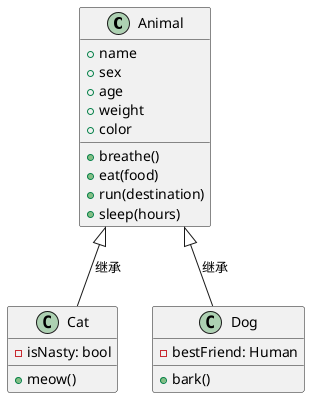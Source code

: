 @startuml
class Animal {
	+name
	+sex
	+age
	+weight
	+color

	+breathe()
	+eat(food)
	+run(destination)
	+sleep(hours)
}

class Cat {
	-isNasty: bool

	+meow()
}


class Dog {
	-bestFriend: Human

	+bark()
}


Animal <|-- Cat: "继承"
Animal <|-- Dog: "继承"

@enduml
